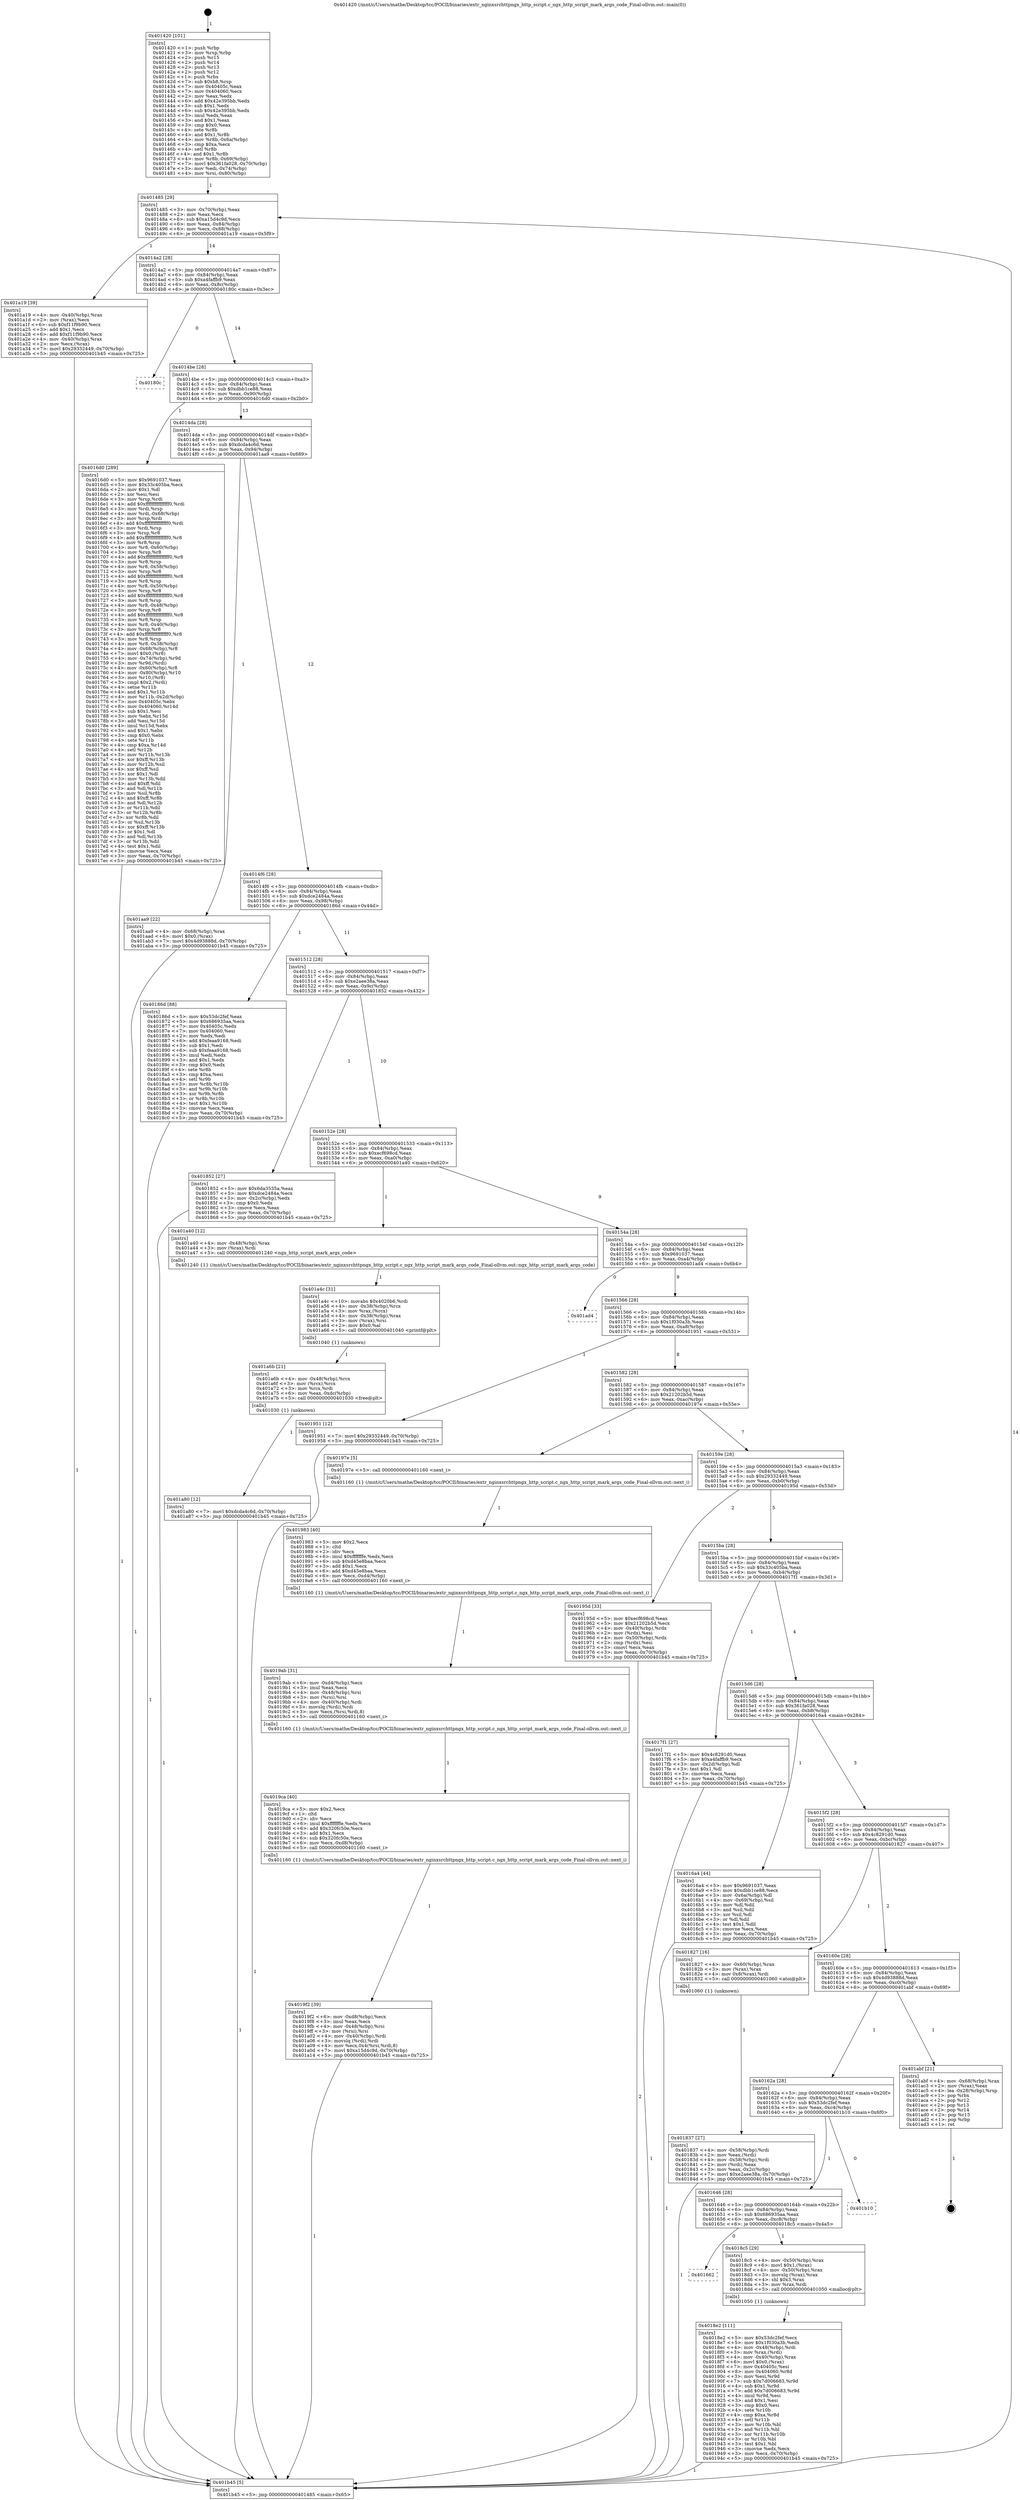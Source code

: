 digraph "0x401420" {
  label = "0x401420 (/mnt/c/Users/mathe/Desktop/tcc/POCII/binaries/extr_nginxsrchttpngx_http_script.c_ngx_http_script_mark_args_code_Final-ollvm.out::main(0))"
  labelloc = "t"
  node[shape=record]

  Entry [label="",width=0.3,height=0.3,shape=circle,fillcolor=black,style=filled]
  "0x401485" [label="{
     0x401485 [29]\l
     | [instrs]\l
     &nbsp;&nbsp;0x401485 \<+3\>: mov -0x70(%rbp),%eax\l
     &nbsp;&nbsp;0x401488 \<+2\>: mov %eax,%ecx\l
     &nbsp;&nbsp;0x40148a \<+6\>: sub $0xa15d4c9d,%ecx\l
     &nbsp;&nbsp;0x401490 \<+6\>: mov %eax,-0x84(%rbp)\l
     &nbsp;&nbsp;0x401496 \<+6\>: mov %ecx,-0x88(%rbp)\l
     &nbsp;&nbsp;0x40149c \<+6\>: je 0000000000401a19 \<main+0x5f9\>\l
  }"]
  "0x401a19" [label="{
     0x401a19 [39]\l
     | [instrs]\l
     &nbsp;&nbsp;0x401a19 \<+4\>: mov -0x40(%rbp),%rax\l
     &nbsp;&nbsp;0x401a1d \<+2\>: mov (%rax),%ecx\l
     &nbsp;&nbsp;0x401a1f \<+6\>: sub $0xf11f9b90,%ecx\l
     &nbsp;&nbsp;0x401a25 \<+3\>: add $0x1,%ecx\l
     &nbsp;&nbsp;0x401a28 \<+6\>: add $0xf11f9b90,%ecx\l
     &nbsp;&nbsp;0x401a2e \<+4\>: mov -0x40(%rbp),%rax\l
     &nbsp;&nbsp;0x401a32 \<+2\>: mov %ecx,(%rax)\l
     &nbsp;&nbsp;0x401a34 \<+7\>: movl $0x29332449,-0x70(%rbp)\l
     &nbsp;&nbsp;0x401a3b \<+5\>: jmp 0000000000401b45 \<main+0x725\>\l
  }"]
  "0x4014a2" [label="{
     0x4014a2 [28]\l
     | [instrs]\l
     &nbsp;&nbsp;0x4014a2 \<+5\>: jmp 00000000004014a7 \<main+0x87\>\l
     &nbsp;&nbsp;0x4014a7 \<+6\>: mov -0x84(%rbp),%eax\l
     &nbsp;&nbsp;0x4014ad \<+5\>: sub $0xa4faffb9,%eax\l
     &nbsp;&nbsp;0x4014b2 \<+6\>: mov %eax,-0x8c(%rbp)\l
     &nbsp;&nbsp;0x4014b8 \<+6\>: je 000000000040180c \<main+0x3ec\>\l
  }"]
  Exit [label="",width=0.3,height=0.3,shape=circle,fillcolor=black,style=filled,peripheries=2]
  "0x40180c" [label="{
     0x40180c\l
  }", style=dashed]
  "0x4014be" [label="{
     0x4014be [28]\l
     | [instrs]\l
     &nbsp;&nbsp;0x4014be \<+5\>: jmp 00000000004014c3 \<main+0xa3\>\l
     &nbsp;&nbsp;0x4014c3 \<+6\>: mov -0x84(%rbp),%eax\l
     &nbsp;&nbsp;0x4014c9 \<+5\>: sub $0xdbb1ce88,%eax\l
     &nbsp;&nbsp;0x4014ce \<+6\>: mov %eax,-0x90(%rbp)\l
     &nbsp;&nbsp;0x4014d4 \<+6\>: je 00000000004016d0 \<main+0x2b0\>\l
  }"]
  "0x401a80" [label="{
     0x401a80 [12]\l
     | [instrs]\l
     &nbsp;&nbsp;0x401a80 \<+7\>: movl $0xdcda4c6d,-0x70(%rbp)\l
     &nbsp;&nbsp;0x401a87 \<+5\>: jmp 0000000000401b45 \<main+0x725\>\l
  }"]
  "0x4016d0" [label="{
     0x4016d0 [289]\l
     | [instrs]\l
     &nbsp;&nbsp;0x4016d0 \<+5\>: mov $0x9691037,%eax\l
     &nbsp;&nbsp;0x4016d5 \<+5\>: mov $0x33c405ba,%ecx\l
     &nbsp;&nbsp;0x4016da \<+2\>: mov $0x1,%dl\l
     &nbsp;&nbsp;0x4016dc \<+2\>: xor %esi,%esi\l
     &nbsp;&nbsp;0x4016de \<+3\>: mov %rsp,%rdi\l
     &nbsp;&nbsp;0x4016e1 \<+4\>: add $0xfffffffffffffff0,%rdi\l
     &nbsp;&nbsp;0x4016e5 \<+3\>: mov %rdi,%rsp\l
     &nbsp;&nbsp;0x4016e8 \<+4\>: mov %rdi,-0x68(%rbp)\l
     &nbsp;&nbsp;0x4016ec \<+3\>: mov %rsp,%rdi\l
     &nbsp;&nbsp;0x4016ef \<+4\>: add $0xfffffffffffffff0,%rdi\l
     &nbsp;&nbsp;0x4016f3 \<+3\>: mov %rdi,%rsp\l
     &nbsp;&nbsp;0x4016f6 \<+3\>: mov %rsp,%r8\l
     &nbsp;&nbsp;0x4016f9 \<+4\>: add $0xfffffffffffffff0,%r8\l
     &nbsp;&nbsp;0x4016fd \<+3\>: mov %r8,%rsp\l
     &nbsp;&nbsp;0x401700 \<+4\>: mov %r8,-0x60(%rbp)\l
     &nbsp;&nbsp;0x401704 \<+3\>: mov %rsp,%r8\l
     &nbsp;&nbsp;0x401707 \<+4\>: add $0xfffffffffffffff0,%r8\l
     &nbsp;&nbsp;0x40170b \<+3\>: mov %r8,%rsp\l
     &nbsp;&nbsp;0x40170e \<+4\>: mov %r8,-0x58(%rbp)\l
     &nbsp;&nbsp;0x401712 \<+3\>: mov %rsp,%r8\l
     &nbsp;&nbsp;0x401715 \<+4\>: add $0xfffffffffffffff0,%r8\l
     &nbsp;&nbsp;0x401719 \<+3\>: mov %r8,%rsp\l
     &nbsp;&nbsp;0x40171c \<+4\>: mov %r8,-0x50(%rbp)\l
     &nbsp;&nbsp;0x401720 \<+3\>: mov %rsp,%r8\l
     &nbsp;&nbsp;0x401723 \<+4\>: add $0xfffffffffffffff0,%r8\l
     &nbsp;&nbsp;0x401727 \<+3\>: mov %r8,%rsp\l
     &nbsp;&nbsp;0x40172a \<+4\>: mov %r8,-0x48(%rbp)\l
     &nbsp;&nbsp;0x40172e \<+3\>: mov %rsp,%r8\l
     &nbsp;&nbsp;0x401731 \<+4\>: add $0xfffffffffffffff0,%r8\l
     &nbsp;&nbsp;0x401735 \<+3\>: mov %r8,%rsp\l
     &nbsp;&nbsp;0x401738 \<+4\>: mov %r8,-0x40(%rbp)\l
     &nbsp;&nbsp;0x40173c \<+3\>: mov %rsp,%r8\l
     &nbsp;&nbsp;0x40173f \<+4\>: add $0xfffffffffffffff0,%r8\l
     &nbsp;&nbsp;0x401743 \<+3\>: mov %r8,%rsp\l
     &nbsp;&nbsp;0x401746 \<+4\>: mov %r8,-0x38(%rbp)\l
     &nbsp;&nbsp;0x40174a \<+4\>: mov -0x68(%rbp),%r8\l
     &nbsp;&nbsp;0x40174e \<+7\>: movl $0x0,(%r8)\l
     &nbsp;&nbsp;0x401755 \<+4\>: mov -0x74(%rbp),%r9d\l
     &nbsp;&nbsp;0x401759 \<+3\>: mov %r9d,(%rdi)\l
     &nbsp;&nbsp;0x40175c \<+4\>: mov -0x60(%rbp),%r8\l
     &nbsp;&nbsp;0x401760 \<+4\>: mov -0x80(%rbp),%r10\l
     &nbsp;&nbsp;0x401764 \<+3\>: mov %r10,(%r8)\l
     &nbsp;&nbsp;0x401767 \<+3\>: cmpl $0x2,(%rdi)\l
     &nbsp;&nbsp;0x40176a \<+4\>: setne %r11b\l
     &nbsp;&nbsp;0x40176e \<+4\>: and $0x1,%r11b\l
     &nbsp;&nbsp;0x401772 \<+4\>: mov %r11b,-0x2d(%rbp)\l
     &nbsp;&nbsp;0x401776 \<+7\>: mov 0x40405c,%ebx\l
     &nbsp;&nbsp;0x40177d \<+8\>: mov 0x404060,%r14d\l
     &nbsp;&nbsp;0x401785 \<+3\>: sub $0x1,%esi\l
     &nbsp;&nbsp;0x401788 \<+3\>: mov %ebx,%r15d\l
     &nbsp;&nbsp;0x40178b \<+3\>: add %esi,%r15d\l
     &nbsp;&nbsp;0x40178e \<+4\>: imul %r15d,%ebx\l
     &nbsp;&nbsp;0x401792 \<+3\>: and $0x1,%ebx\l
     &nbsp;&nbsp;0x401795 \<+3\>: cmp $0x0,%ebx\l
     &nbsp;&nbsp;0x401798 \<+4\>: sete %r11b\l
     &nbsp;&nbsp;0x40179c \<+4\>: cmp $0xa,%r14d\l
     &nbsp;&nbsp;0x4017a0 \<+4\>: setl %r12b\l
     &nbsp;&nbsp;0x4017a4 \<+3\>: mov %r11b,%r13b\l
     &nbsp;&nbsp;0x4017a7 \<+4\>: xor $0xff,%r13b\l
     &nbsp;&nbsp;0x4017ab \<+3\>: mov %r12b,%sil\l
     &nbsp;&nbsp;0x4017ae \<+4\>: xor $0xff,%sil\l
     &nbsp;&nbsp;0x4017b2 \<+3\>: xor $0x1,%dl\l
     &nbsp;&nbsp;0x4017b5 \<+3\>: mov %r13b,%dil\l
     &nbsp;&nbsp;0x4017b8 \<+4\>: and $0xff,%dil\l
     &nbsp;&nbsp;0x4017bc \<+3\>: and %dl,%r11b\l
     &nbsp;&nbsp;0x4017bf \<+3\>: mov %sil,%r8b\l
     &nbsp;&nbsp;0x4017c2 \<+4\>: and $0xff,%r8b\l
     &nbsp;&nbsp;0x4017c6 \<+3\>: and %dl,%r12b\l
     &nbsp;&nbsp;0x4017c9 \<+3\>: or %r11b,%dil\l
     &nbsp;&nbsp;0x4017cc \<+3\>: or %r12b,%r8b\l
     &nbsp;&nbsp;0x4017cf \<+3\>: xor %r8b,%dil\l
     &nbsp;&nbsp;0x4017d2 \<+3\>: or %sil,%r13b\l
     &nbsp;&nbsp;0x4017d5 \<+4\>: xor $0xff,%r13b\l
     &nbsp;&nbsp;0x4017d9 \<+3\>: or $0x1,%dl\l
     &nbsp;&nbsp;0x4017dc \<+3\>: and %dl,%r13b\l
     &nbsp;&nbsp;0x4017df \<+3\>: or %r13b,%dil\l
     &nbsp;&nbsp;0x4017e2 \<+4\>: test $0x1,%dil\l
     &nbsp;&nbsp;0x4017e6 \<+3\>: cmovne %ecx,%eax\l
     &nbsp;&nbsp;0x4017e9 \<+3\>: mov %eax,-0x70(%rbp)\l
     &nbsp;&nbsp;0x4017ec \<+5\>: jmp 0000000000401b45 \<main+0x725\>\l
  }"]
  "0x4014da" [label="{
     0x4014da [28]\l
     | [instrs]\l
     &nbsp;&nbsp;0x4014da \<+5\>: jmp 00000000004014df \<main+0xbf\>\l
     &nbsp;&nbsp;0x4014df \<+6\>: mov -0x84(%rbp),%eax\l
     &nbsp;&nbsp;0x4014e5 \<+5\>: sub $0xdcda4c6d,%eax\l
     &nbsp;&nbsp;0x4014ea \<+6\>: mov %eax,-0x94(%rbp)\l
     &nbsp;&nbsp;0x4014f0 \<+6\>: je 0000000000401aa9 \<main+0x689\>\l
  }"]
  "0x401a6b" [label="{
     0x401a6b [21]\l
     | [instrs]\l
     &nbsp;&nbsp;0x401a6b \<+4\>: mov -0x48(%rbp),%rcx\l
     &nbsp;&nbsp;0x401a6f \<+3\>: mov (%rcx),%rcx\l
     &nbsp;&nbsp;0x401a72 \<+3\>: mov %rcx,%rdi\l
     &nbsp;&nbsp;0x401a75 \<+6\>: mov %eax,-0xdc(%rbp)\l
     &nbsp;&nbsp;0x401a7b \<+5\>: call 0000000000401030 \<free@plt\>\l
     | [calls]\l
     &nbsp;&nbsp;0x401030 \{1\} (unknown)\l
  }"]
  "0x401aa9" [label="{
     0x401aa9 [22]\l
     | [instrs]\l
     &nbsp;&nbsp;0x401aa9 \<+4\>: mov -0x68(%rbp),%rax\l
     &nbsp;&nbsp;0x401aad \<+6\>: movl $0x0,(%rax)\l
     &nbsp;&nbsp;0x401ab3 \<+7\>: movl $0x4d93888d,-0x70(%rbp)\l
     &nbsp;&nbsp;0x401aba \<+5\>: jmp 0000000000401b45 \<main+0x725\>\l
  }"]
  "0x4014f6" [label="{
     0x4014f6 [28]\l
     | [instrs]\l
     &nbsp;&nbsp;0x4014f6 \<+5\>: jmp 00000000004014fb \<main+0xdb\>\l
     &nbsp;&nbsp;0x4014fb \<+6\>: mov -0x84(%rbp),%eax\l
     &nbsp;&nbsp;0x401501 \<+5\>: sub $0xdce2484a,%eax\l
     &nbsp;&nbsp;0x401506 \<+6\>: mov %eax,-0x98(%rbp)\l
     &nbsp;&nbsp;0x40150c \<+6\>: je 000000000040186d \<main+0x44d\>\l
  }"]
  "0x401a4c" [label="{
     0x401a4c [31]\l
     | [instrs]\l
     &nbsp;&nbsp;0x401a4c \<+10\>: movabs $0x4020b6,%rdi\l
     &nbsp;&nbsp;0x401a56 \<+4\>: mov -0x38(%rbp),%rcx\l
     &nbsp;&nbsp;0x401a5a \<+3\>: mov %rax,(%rcx)\l
     &nbsp;&nbsp;0x401a5d \<+4\>: mov -0x38(%rbp),%rax\l
     &nbsp;&nbsp;0x401a61 \<+3\>: mov (%rax),%rsi\l
     &nbsp;&nbsp;0x401a64 \<+2\>: mov $0x0,%al\l
     &nbsp;&nbsp;0x401a66 \<+5\>: call 0000000000401040 \<printf@plt\>\l
     | [calls]\l
     &nbsp;&nbsp;0x401040 \{1\} (unknown)\l
  }"]
  "0x40186d" [label="{
     0x40186d [88]\l
     | [instrs]\l
     &nbsp;&nbsp;0x40186d \<+5\>: mov $0x53dc2fef,%eax\l
     &nbsp;&nbsp;0x401872 \<+5\>: mov $0x686935aa,%ecx\l
     &nbsp;&nbsp;0x401877 \<+7\>: mov 0x40405c,%edx\l
     &nbsp;&nbsp;0x40187e \<+7\>: mov 0x404060,%esi\l
     &nbsp;&nbsp;0x401885 \<+2\>: mov %edx,%edi\l
     &nbsp;&nbsp;0x401887 \<+6\>: add $0xfeaa9168,%edi\l
     &nbsp;&nbsp;0x40188d \<+3\>: sub $0x1,%edi\l
     &nbsp;&nbsp;0x401890 \<+6\>: sub $0xfeaa9168,%edi\l
     &nbsp;&nbsp;0x401896 \<+3\>: imul %edi,%edx\l
     &nbsp;&nbsp;0x401899 \<+3\>: and $0x1,%edx\l
     &nbsp;&nbsp;0x40189c \<+3\>: cmp $0x0,%edx\l
     &nbsp;&nbsp;0x40189f \<+4\>: sete %r8b\l
     &nbsp;&nbsp;0x4018a3 \<+3\>: cmp $0xa,%esi\l
     &nbsp;&nbsp;0x4018a6 \<+4\>: setl %r9b\l
     &nbsp;&nbsp;0x4018aa \<+3\>: mov %r8b,%r10b\l
     &nbsp;&nbsp;0x4018ad \<+3\>: and %r9b,%r10b\l
     &nbsp;&nbsp;0x4018b0 \<+3\>: xor %r9b,%r8b\l
     &nbsp;&nbsp;0x4018b3 \<+3\>: or %r8b,%r10b\l
     &nbsp;&nbsp;0x4018b6 \<+4\>: test $0x1,%r10b\l
     &nbsp;&nbsp;0x4018ba \<+3\>: cmovne %ecx,%eax\l
     &nbsp;&nbsp;0x4018bd \<+3\>: mov %eax,-0x70(%rbp)\l
     &nbsp;&nbsp;0x4018c0 \<+5\>: jmp 0000000000401b45 \<main+0x725\>\l
  }"]
  "0x401512" [label="{
     0x401512 [28]\l
     | [instrs]\l
     &nbsp;&nbsp;0x401512 \<+5\>: jmp 0000000000401517 \<main+0xf7\>\l
     &nbsp;&nbsp;0x401517 \<+6\>: mov -0x84(%rbp),%eax\l
     &nbsp;&nbsp;0x40151d \<+5\>: sub $0xe2aee38a,%eax\l
     &nbsp;&nbsp;0x401522 \<+6\>: mov %eax,-0x9c(%rbp)\l
     &nbsp;&nbsp;0x401528 \<+6\>: je 0000000000401852 \<main+0x432\>\l
  }"]
  "0x4019f2" [label="{
     0x4019f2 [39]\l
     | [instrs]\l
     &nbsp;&nbsp;0x4019f2 \<+6\>: mov -0xd8(%rbp),%ecx\l
     &nbsp;&nbsp;0x4019f8 \<+3\>: imul %eax,%ecx\l
     &nbsp;&nbsp;0x4019fb \<+4\>: mov -0x48(%rbp),%rsi\l
     &nbsp;&nbsp;0x4019ff \<+3\>: mov (%rsi),%rsi\l
     &nbsp;&nbsp;0x401a02 \<+4\>: mov -0x40(%rbp),%rdi\l
     &nbsp;&nbsp;0x401a06 \<+3\>: movslq (%rdi),%rdi\l
     &nbsp;&nbsp;0x401a09 \<+4\>: mov %ecx,0x4(%rsi,%rdi,8)\l
     &nbsp;&nbsp;0x401a0d \<+7\>: movl $0xa15d4c9d,-0x70(%rbp)\l
     &nbsp;&nbsp;0x401a14 \<+5\>: jmp 0000000000401b45 \<main+0x725\>\l
  }"]
  "0x401852" [label="{
     0x401852 [27]\l
     | [instrs]\l
     &nbsp;&nbsp;0x401852 \<+5\>: mov $0x6da3535a,%eax\l
     &nbsp;&nbsp;0x401857 \<+5\>: mov $0xdce2484a,%ecx\l
     &nbsp;&nbsp;0x40185c \<+3\>: mov -0x2c(%rbp),%edx\l
     &nbsp;&nbsp;0x40185f \<+3\>: cmp $0x0,%edx\l
     &nbsp;&nbsp;0x401862 \<+3\>: cmove %ecx,%eax\l
     &nbsp;&nbsp;0x401865 \<+3\>: mov %eax,-0x70(%rbp)\l
     &nbsp;&nbsp;0x401868 \<+5\>: jmp 0000000000401b45 \<main+0x725\>\l
  }"]
  "0x40152e" [label="{
     0x40152e [28]\l
     | [instrs]\l
     &nbsp;&nbsp;0x40152e \<+5\>: jmp 0000000000401533 \<main+0x113\>\l
     &nbsp;&nbsp;0x401533 \<+6\>: mov -0x84(%rbp),%eax\l
     &nbsp;&nbsp;0x401539 \<+5\>: sub $0xecf698cd,%eax\l
     &nbsp;&nbsp;0x40153e \<+6\>: mov %eax,-0xa0(%rbp)\l
     &nbsp;&nbsp;0x401544 \<+6\>: je 0000000000401a40 \<main+0x620\>\l
  }"]
  "0x4019ca" [label="{
     0x4019ca [40]\l
     | [instrs]\l
     &nbsp;&nbsp;0x4019ca \<+5\>: mov $0x2,%ecx\l
     &nbsp;&nbsp;0x4019cf \<+1\>: cltd\l
     &nbsp;&nbsp;0x4019d0 \<+2\>: idiv %ecx\l
     &nbsp;&nbsp;0x4019d2 \<+6\>: imul $0xfffffffe,%edx,%ecx\l
     &nbsp;&nbsp;0x4019d8 \<+6\>: add $0x320fc50e,%ecx\l
     &nbsp;&nbsp;0x4019de \<+3\>: add $0x1,%ecx\l
     &nbsp;&nbsp;0x4019e1 \<+6\>: sub $0x320fc50e,%ecx\l
     &nbsp;&nbsp;0x4019e7 \<+6\>: mov %ecx,-0xd8(%rbp)\l
     &nbsp;&nbsp;0x4019ed \<+5\>: call 0000000000401160 \<next_i\>\l
     | [calls]\l
     &nbsp;&nbsp;0x401160 \{1\} (/mnt/c/Users/mathe/Desktop/tcc/POCII/binaries/extr_nginxsrchttpngx_http_script.c_ngx_http_script_mark_args_code_Final-ollvm.out::next_i)\l
  }"]
  "0x401a40" [label="{
     0x401a40 [12]\l
     | [instrs]\l
     &nbsp;&nbsp;0x401a40 \<+4\>: mov -0x48(%rbp),%rax\l
     &nbsp;&nbsp;0x401a44 \<+3\>: mov (%rax),%rdi\l
     &nbsp;&nbsp;0x401a47 \<+5\>: call 0000000000401240 \<ngx_http_script_mark_args_code\>\l
     | [calls]\l
     &nbsp;&nbsp;0x401240 \{1\} (/mnt/c/Users/mathe/Desktop/tcc/POCII/binaries/extr_nginxsrchttpngx_http_script.c_ngx_http_script_mark_args_code_Final-ollvm.out::ngx_http_script_mark_args_code)\l
  }"]
  "0x40154a" [label="{
     0x40154a [28]\l
     | [instrs]\l
     &nbsp;&nbsp;0x40154a \<+5\>: jmp 000000000040154f \<main+0x12f\>\l
     &nbsp;&nbsp;0x40154f \<+6\>: mov -0x84(%rbp),%eax\l
     &nbsp;&nbsp;0x401555 \<+5\>: sub $0x9691037,%eax\l
     &nbsp;&nbsp;0x40155a \<+6\>: mov %eax,-0xa4(%rbp)\l
     &nbsp;&nbsp;0x401560 \<+6\>: je 0000000000401ad4 \<main+0x6b4\>\l
  }"]
  "0x4019ab" [label="{
     0x4019ab [31]\l
     | [instrs]\l
     &nbsp;&nbsp;0x4019ab \<+6\>: mov -0xd4(%rbp),%ecx\l
     &nbsp;&nbsp;0x4019b1 \<+3\>: imul %eax,%ecx\l
     &nbsp;&nbsp;0x4019b4 \<+4\>: mov -0x48(%rbp),%rsi\l
     &nbsp;&nbsp;0x4019b8 \<+3\>: mov (%rsi),%rsi\l
     &nbsp;&nbsp;0x4019bb \<+4\>: mov -0x40(%rbp),%rdi\l
     &nbsp;&nbsp;0x4019bf \<+3\>: movslq (%rdi),%rdi\l
     &nbsp;&nbsp;0x4019c2 \<+3\>: mov %ecx,(%rsi,%rdi,8)\l
     &nbsp;&nbsp;0x4019c5 \<+5\>: call 0000000000401160 \<next_i\>\l
     | [calls]\l
     &nbsp;&nbsp;0x401160 \{1\} (/mnt/c/Users/mathe/Desktop/tcc/POCII/binaries/extr_nginxsrchttpngx_http_script.c_ngx_http_script_mark_args_code_Final-ollvm.out::next_i)\l
  }"]
  "0x401ad4" [label="{
     0x401ad4\l
  }", style=dashed]
  "0x401566" [label="{
     0x401566 [28]\l
     | [instrs]\l
     &nbsp;&nbsp;0x401566 \<+5\>: jmp 000000000040156b \<main+0x14b\>\l
     &nbsp;&nbsp;0x40156b \<+6\>: mov -0x84(%rbp),%eax\l
     &nbsp;&nbsp;0x401571 \<+5\>: sub $0x1f030a3b,%eax\l
     &nbsp;&nbsp;0x401576 \<+6\>: mov %eax,-0xa8(%rbp)\l
     &nbsp;&nbsp;0x40157c \<+6\>: je 0000000000401951 \<main+0x531\>\l
  }"]
  "0x401983" [label="{
     0x401983 [40]\l
     | [instrs]\l
     &nbsp;&nbsp;0x401983 \<+5\>: mov $0x2,%ecx\l
     &nbsp;&nbsp;0x401988 \<+1\>: cltd\l
     &nbsp;&nbsp;0x401989 \<+2\>: idiv %ecx\l
     &nbsp;&nbsp;0x40198b \<+6\>: imul $0xfffffffe,%edx,%ecx\l
     &nbsp;&nbsp;0x401991 \<+6\>: sub $0xd45e8baa,%ecx\l
     &nbsp;&nbsp;0x401997 \<+3\>: add $0x1,%ecx\l
     &nbsp;&nbsp;0x40199a \<+6\>: add $0xd45e8baa,%ecx\l
     &nbsp;&nbsp;0x4019a0 \<+6\>: mov %ecx,-0xd4(%rbp)\l
     &nbsp;&nbsp;0x4019a6 \<+5\>: call 0000000000401160 \<next_i\>\l
     | [calls]\l
     &nbsp;&nbsp;0x401160 \{1\} (/mnt/c/Users/mathe/Desktop/tcc/POCII/binaries/extr_nginxsrchttpngx_http_script.c_ngx_http_script_mark_args_code_Final-ollvm.out::next_i)\l
  }"]
  "0x401951" [label="{
     0x401951 [12]\l
     | [instrs]\l
     &nbsp;&nbsp;0x401951 \<+7\>: movl $0x29332449,-0x70(%rbp)\l
     &nbsp;&nbsp;0x401958 \<+5\>: jmp 0000000000401b45 \<main+0x725\>\l
  }"]
  "0x401582" [label="{
     0x401582 [28]\l
     | [instrs]\l
     &nbsp;&nbsp;0x401582 \<+5\>: jmp 0000000000401587 \<main+0x167\>\l
     &nbsp;&nbsp;0x401587 \<+6\>: mov -0x84(%rbp),%eax\l
     &nbsp;&nbsp;0x40158d \<+5\>: sub $0x21202b5d,%eax\l
     &nbsp;&nbsp;0x401592 \<+6\>: mov %eax,-0xac(%rbp)\l
     &nbsp;&nbsp;0x401598 \<+6\>: je 000000000040197e \<main+0x55e\>\l
  }"]
  "0x4018e2" [label="{
     0x4018e2 [111]\l
     | [instrs]\l
     &nbsp;&nbsp;0x4018e2 \<+5\>: mov $0x53dc2fef,%ecx\l
     &nbsp;&nbsp;0x4018e7 \<+5\>: mov $0x1f030a3b,%edx\l
     &nbsp;&nbsp;0x4018ec \<+4\>: mov -0x48(%rbp),%rdi\l
     &nbsp;&nbsp;0x4018f0 \<+3\>: mov %rax,(%rdi)\l
     &nbsp;&nbsp;0x4018f3 \<+4\>: mov -0x40(%rbp),%rax\l
     &nbsp;&nbsp;0x4018f7 \<+6\>: movl $0x0,(%rax)\l
     &nbsp;&nbsp;0x4018fd \<+7\>: mov 0x40405c,%esi\l
     &nbsp;&nbsp;0x401904 \<+8\>: mov 0x404060,%r8d\l
     &nbsp;&nbsp;0x40190c \<+3\>: mov %esi,%r9d\l
     &nbsp;&nbsp;0x40190f \<+7\>: sub $0x7d006683,%r9d\l
     &nbsp;&nbsp;0x401916 \<+4\>: sub $0x1,%r9d\l
     &nbsp;&nbsp;0x40191a \<+7\>: add $0x7d006683,%r9d\l
     &nbsp;&nbsp;0x401921 \<+4\>: imul %r9d,%esi\l
     &nbsp;&nbsp;0x401925 \<+3\>: and $0x1,%esi\l
     &nbsp;&nbsp;0x401928 \<+3\>: cmp $0x0,%esi\l
     &nbsp;&nbsp;0x40192b \<+4\>: sete %r10b\l
     &nbsp;&nbsp;0x40192f \<+4\>: cmp $0xa,%r8d\l
     &nbsp;&nbsp;0x401933 \<+4\>: setl %r11b\l
     &nbsp;&nbsp;0x401937 \<+3\>: mov %r10b,%bl\l
     &nbsp;&nbsp;0x40193a \<+3\>: and %r11b,%bl\l
     &nbsp;&nbsp;0x40193d \<+3\>: xor %r11b,%r10b\l
     &nbsp;&nbsp;0x401940 \<+3\>: or %r10b,%bl\l
     &nbsp;&nbsp;0x401943 \<+3\>: test $0x1,%bl\l
     &nbsp;&nbsp;0x401946 \<+3\>: cmovne %edx,%ecx\l
     &nbsp;&nbsp;0x401949 \<+3\>: mov %ecx,-0x70(%rbp)\l
     &nbsp;&nbsp;0x40194c \<+5\>: jmp 0000000000401b45 \<main+0x725\>\l
  }"]
  "0x40197e" [label="{
     0x40197e [5]\l
     | [instrs]\l
     &nbsp;&nbsp;0x40197e \<+5\>: call 0000000000401160 \<next_i\>\l
     | [calls]\l
     &nbsp;&nbsp;0x401160 \{1\} (/mnt/c/Users/mathe/Desktop/tcc/POCII/binaries/extr_nginxsrchttpngx_http_script.c_ngx_http_script_mark_args_code_Final-ollvm.out::next_i)\l
  }"]
  "0x40159e" [label="{
     0x40159e [28]\l
     | [instrs]\l
     &nbsp;&nbsp;0x40159e \<+5\>: jmp 00000000004015a3 \<main+0x183\>\l
     &nbsp;&nbsp;0x4015a3 \<+6\>: mov -0x84(%rbp),%eax\l
     &nbsp;&nbsp;0x4015a9 \<+5\>: sub $0x29332449,%eax\l
     &nbsp;&nbsp;0x4015ae \<+6\>: mov %eax,-0xb0(%rbp)\l
     &nbsp;&nbsp;0x4015b4 \<+6\>: je 000000000040195d \<main+0x53d\>\l
  }"]
  "0x401662" [label="{
     0x401662\l
  }", style=dashed]
  "0x40195d" [label="{
     0x40195d [33]\l
     | [instrs]\l
     &nbsp;&nbsp;0x40195d \<+5\>: mov $0xecf698cd,%eax\l
     &nbsp;&nbsp;0x401962 \<+5\>: mov $0x21202b5d,%ecx\l
     &nbsp;&nbsp;0x401967 \<+4\>: mov -0x40(%rbp),%rdx\l
     &nbsp;&nbsp;0x40196b \<+2\>: mov (%rdx),%esi\l
     &nbsp;&nbsp;0x40196d \<+4\>: mov -0x50(%rbp),%rdx\l
     &nbsp;&nbsp;0x401971 \<+2\>: cmp (%rdx),%esi\l
     &nbsp;&nbsp;0x401973 \<+3\>: cmovl %ecx,%eax\l
     &nbsp;&nbsp;0x401976 \<+3\>: mov %eax,-0x70(%rbp)\l
     &nbsp;&nbsp;0x401979 \<+5\>: jmp 0000000000401b45 \<main+0x725\>\l
  }"]
  "0x4015ba" [label="{
     0x4015ba [28]\l
     | [instrs]\l
     &nbsp;&nbsp;0x4015ba \<+5\>: jmp 00000000004015bf \<main+0x19f\>\l
     &nbsp;&nbsp;0x4015bf \<+6\>: mov -0x84(%rbp),%eax\l
     &nbsp;&nbsp;0x4015c5 \<+5\>: sub $0x33c405ba,%eax\l
     &nbsp;&nbsp;0x4015ca \<+6\>: mov %eax,-0xb4(%rbp)\l
     &nbsp;&nbsp;0x4015d0 \<+6\>: je 00000000004017f1 \<main+0x3d1\>\l
  }"]
  "0x4018c5" [label="{
     0x4018c5 [29]\l
     | [instrs]\l
     &nbsp;&nbsp;0x4018c5 \<+4\>: mov -0x50(%rbp),%rax\l
     &nbsp;&nbsp;0x4018c9 \<+6\>: movl $0x1,(%rax)\l
     &nbsp;&nbsp;0x4018cf \<+4\>: mov -0x50(%rbp),%rax\l
     &nbsp;&nbsp;0x4018d3 \<+3\>: movslq (%rax),%rax\l
     &nbsp;&nbsp;0x4018d6 \<+4\>: shl $0x3,%rax\l
     &nbsp;&nbsp;0x4018da \<+3\>: mov %rax,%rdi\l
     &nbsp;&nbsp;0x4018dd \<+5\>: call 0000000000401050 \<malloc@plt\>\l
     | [calls]\l
     &nbsp;&nbsp;0x401050 \{1\} (unknown)\l
  }"]
  "0x4017f1" [label="{
     0x4017f1 [27]\l
     | [instrs]\l
     &nbsp;&nbsp;0x4017f1 \<+5\>: mov $0x4c8291d0,%eax\l
     &nbsp;&nbsp;0x4017f6 \<+5\>: mov $0xa4faffb9,%ecx\l
     &nbsp;&nbsp;0x4017fb \<+3\>: mov -0x2d(%rbp),%dl\l
     &nbsp;&nbsp;0x4017fe \<+3\>: test $0x1,%dl\l
     &nbsp;&nbsp;0x401801 \<+3\>: cmovne %ecx,%eax\l
     &nbsp;&nbsp;0x401804 \<+3\>: mov %eax,-0x70(%rbp)\l
     &nbsp;&nbsp;0x401807 \<+5\>: jmp 0000000000401b45 \<main+0x725\>\l
  }"]
  "0x4015d6" [label="{
     0x4015d6 [28]\l
     | [instrs]\l
     &nbsp;&nbsp;0x4015d6 \<+5\>: jmp 00000000004015db \<main+0x1bb\>\l
     &nbsp;&nbsp;0x4015db \<+6\>: mov -0x84(%rbp),%eax\l
     &nbsp;&nbsp;0x4015e1 \<+5\>: sub $0x361fa028,%eax\l
     &nbsp;&nbsp;0x4015e6 \<+6\>: mov %eax,-0xb8(%rbp)\l
     &nbsp;&nbsp;0x4015ec \<+6\>: je 00000000004016a4 \<main+0x284\>\l
  }"]
  "0x401646" [label="{
     0x401646 [28]\l
     | [instrs]\l
     &nbsp;&nbsp;0x401646 \<+5\>: jmp 000000000040164b \<main+0x22b\>\l
     &nbsp;&nbsp;0x40164b \<+6\>: mov -0x84(%rbp),%eax\l
     &nbsp;&nbsp;0x401651 \<+5\>: sub $0x686935aa,%eax\l
     &nbsp;&nbsp;0x401656 \<+6\>: mov %eax,-0xc8(%rbp)\l
     &nbsp;&nbsp;0x40165c \<+6\>: je 00000000004018c5 \<main+0x4a5\>\l
  }"]
  "0x4016a4" [label="{
     0x4016a4 [44]\l
     | [instrs]\l
     &nbsp;&nbsp;0x4016a4 \<+5\>: mov $0x9691037,%eax\l
     &nbsp;&nbsp;0x4016a9 \<+5\>: mov $0xdbb1ce88,%ecx\l
     &nbsp;&nbsp;0x4016ae \<+3\>: mov -0x6a(%rbp),%dl\l
     &nbsp;&nbsp;0x4016b1 \<+4\>: mov -0x69(%rbp),%sil\l
     &nbsp;&nbsp;0x4016b5 \<+3\>: mov %dl,%dil\l
     &nbsp;&nbsp;0x4016b8 \<+3\>: and %sil,%dil\l
     &nbsp;&nbsp;0x4016bb \<+3\>: xor %sil,%dl\l
     &nbsp;&nbsp;0x4016be \<+3\>: or %dl,%dil\l
     &nbsp;&nbsp;0x4016c1 \<+4\>: test $0x1,%dil\l
     &nbsp;&nbsp;0x4016c5 \<+3\>: cmovne %ecx,%eax\l
     &nbsp;&nbsp;0x4016c8 \<+3\>: mov %eax,-0x70(%rbp)\l
     &nbsp;&nbsp;0x4016cb \<+5\>: jmp 0000000000401b45 \<main+0x725\>\l
  }"]
  "0x4015f2" [label="{
     0x4015f2 [28]\l
     | [instrs]\l
     &nbsp;&nbsp;0x4015f2 \<+5\>: jmp 00000000004015f7 \<main+0x1d7\>\l
     &nbsp;&nbsp;0x4015f7 \<+6\>: mov -0x84(%rbp),%eax\l
     &nbsp;&nbsp;0x4015fd \<+5\>: sub $0x4c8291d0,%eax\l
     &nbsp;&nbsp;0x401602 \<+6\>: mov %eax,-0xbc(%rbp)\l
     &nbsp;&nbsp;0x401608 \<+6\>: je 0000000000401827 \<main+0x407\>\l
  }"]
  "0x401b45" [label="{
     0x401b45 [5]\l
     | [instrs]\l
     &nbsp;&nbsp;0x401b45 \<+5\>: jmp 0000000000401485 \<main+0x65\>\l
  }"]
  "0x401420" [label="{
     0x401420 [101]\l
     | [instrs]\l
     &nbsp;&nbsp;0x401420 \<+1\>: push %rbp\l
     &nbsp;&nbsp;0x401421 \<+3\>: mov %rsp,%rbp\l
     &nbsp;&nbsp;0x401424 \<+2\>: push %r15\l
     &nbsp;&nbsp;0x401426 \<+2\>: push %r14\l
     &nbsp;&nbsp;0x401428 \<+2\>: push %r13\l
     &nbsp;&nbsp;0x40142a \<+2\>: push %r12\l
     &nbsp;&nbsp;0x40142c \<+1\>: push %rbx\l
     &nbsp;&nbsp;0x40142d \<+7\>: sub $0xb8,%rsp\l
     &nbsp;&nbsp;0x401434 \<+7\>: mov 0x40405c,%eax\l
     &nbsp;&nbsp;0x40143b \<+7\>: mov 0x404060,%ecx\l
     &nbsp;&nbsp;0x401442 \<+2\>: mov %eax,%edx\l
     &nbsp;&nbsp;0x401444 \<+6\>: add $0x42e395bb,%edx\l
     &nbsp;&nbsp;0x40144a \<+3\>: sub $0x1,%edx\l
     &nbsp;&nbsp;0x40144d \<+6\>: sub $0x42e395bb,%edx\l
     &nbsp;&nbsp;0x401453 \<+3\>: imul %edx,%eax\l
     &nbsp;&nbsp;0x401456 \<+3\>: and $0x1,%eax\l
     &nbsp;&nbsp;0x401459 \<+3\>: cmp $0x0,%eax\l
     &nbsp;&nbsp;0x40145c \<+4\>: sete %r8b\l
     &nbsp;&nbsp;0x401460 \<+4\>: and $0x1,%r8b\l
     &nbsp;&nbsp;0x401464 \<+4\>: mov %r8b,-0x6a(%rbp)\l
     &nbsp;&nbsp;0x401468 \<+3\>: cmp $0xa,%ecx\l
     &nbsp;&nbsp;0x40146b \<+4\>: setl %r8b\l
     &nbsp;&nbsp;0x40146f \<+4\>: and $0x1,%r8b\l
     &nbsp;&nbsp;0x401473 \<+4\>: mov %r8b,-0x69(%rbp)\l
     &nbsp;&nbsp;0x401477 \<+7\>: movl $0x361fa028,-0x70(%rbp)\l
     &nbsp;&nbsp;0x40147e \<+3\>: mov %edi,-0x74(%rbp)\l
     &nbsp;&nbsp;0x401481 \<+4\>: mov %rsi,-0x80(%rbp)\l
  }"]
  "0x401b10" [label="{
     0x401b10\l
  }", style=dashed]
  "0x40162a" [label="{
     0x40162a [28]\l
     | [instrs]\l
     &nbsp;&nbsp;0x40162a \<+5\>: jmp 000000000040162f \<main+0x20f\>\l
     &nbsp;&nbsp;0x40162f \<+6\>: mov -0x84(%rbp),%eax\l
     &nbsp;&nbsp;0x401635 \<+5\>: sub $0x53dc2fef,%eax\l
     &nbsp;&nbsp;0x40163a \<+6\>: mov %eax,-0xc4(%rbp)\l
     &nbsp;&nbsp;0x401640 \<+6\>: je 0000000000401b10 \<main+0x6f0\>\l
  }"]
  "0x401827" [label="{
     0x401827 [16]\l
     | [instrs]\l
     &nbsp;&nbsp;0x401827 \<+4\>: mov -0x60(%rbp),%rax\l
     &nbsp;&nbsp;0x40182b \<+3\>: mov (%rax),%rax\l
     &nbsp;&nbsp;0x40182e \<+4\>: mov 0x8(%rax),%rdi\l
     &nbsp;&nbsp;0x401832 \<+5\>: call 0000000000401060 \<atoi@plt\>\l
     | [calls]\l
     &nbsp;&nbsp;0x401060 \{1\} (unknown)\l
  }"]
  "0x40160e" [label="{
     0x40160e [28]\l
     | [instrs]\l
     &nbsp;&nbsp;0x40160e \<+5\>: jmp 0000000000401613 \<main+0x1f3\>\l
     &nbsp;&nbsp;0x401613 \<+6\>: mov -0x84(%rbp),%eax\l
     &nbsp;&nbsp;0x401619 \<+5\>: sub $0x4d93888d,%eax\l
     &nbsp;&nbsp;0x40161e \<+6\>: mov %eax,-0xc0(%rbp)\l
     &nbsp;&nbsp;0x401624 \<+6\>: je 0000000000401abf \<main+0x69f\>\l
  }"]
  "0x401837" [label="{
     0x401837 [27]\l
     | [instrs]\l
     &nbsp;&nbsp;0x401837 \<+4\>: mov -0x58(%rbp),%rdi\l
     &nbsp;&nbsp;0x40183b \<+2\>: mov %eax,(%rdi)\l
     &nbsp;&nbsp;0x40183d \<+4\>: mov -0x58(%rbp),%rdi\l
     &nbsp;&nbsp;0x401841 \<+2\>: mov (%rdi),%eax\l
     &nbsp;&nbsp;0x401843 \<+3\>: mov %eax,-0x2c(%rbp)\l
     &nbsp;&nbsp;0x401846 \<+7\>: movl $0xe2aee38a,-0x70(%rbp)\l
     &nbsp;&nbsp;0x40184d \<+5\>: jmp 0000000000401b45 \<main+0x725\>\l
  }"]
  "0x401abf" [label="{
     0x401abf [21]\l
     | [instrs]\l
     &nbsp;&nbsp;0x401abf \<+4\>: mov -0x68(%rbp),%rax\l
     &nbsp;&nbsp;0x401ac3 \<+2\>: mov (%rax),%eax\l
     &nbsp;&nbsp;0x401ac5 \<+4\>: lea -0x28(%rbp),%rsp\l
     &nbsp;&nbsp;0x401ac9 \<+1\>: pop %rbx\l
     &nbsp;&nbsp;0x401aca \<+2\>: pop %r12\l
     &nbsp;&nbsp;0x401acc \<+2\>: pop %r13\l
     &nbsp;&nbsp;0x401ace \<+2\>: pop %r14\l
     &nbsp;&nbsp;0x401ad0 \<+2\>: pop %r15\l
     &nbsp;&nbsp;0x401ad2 \<+1\>: pop %rbp\l
     &nbsp;&nbsp;0x401ad3 \<+1\>: ret\l
  }"]
  Entry -> "0x401420" [label=" 1"]
  "0x401485" -> "0x401a19" [label=" 1"]
  "0x401485" -> "0x4014a2" [label=" 14"]
  "0x401abf" -> Exit [label=" 1"]
  "0x4014a2" -> "0x40180c" [label=" 0"]
  "0x4014a2" -> "0x4014be" [label=" 14"]
  "0x401aa9" -> "0x401b45" [label=" 1"]
  "0x4014be" -> "0x4016d0" [label=" 1"]
  "0x4014be" -> "0x4014da" [label=" 13"]
  "0x401a80" -> "0x401b45" [label=" 1"]
  "0x4014da" -> "0x401aa9" [label=" 1"]
  "0x4014da" -> "0x4014f6" [label=" 12"]
  "0x401a6b" -> "0x401a80" [label=" 1"]
  "0x4014f6" -> "0x40186d" [label=" 1"]
  "0x4014f6" -> "0x401512" [label=" 11"]
  "0x401a4c" -> "0x401a6b" [label=" 1"]
  "0x401512" -> "0x401852" [label=" 1"]
  "0x401512" -> "0x40152e" [label=" 10"]
  "0x401a40" -> "0x401a4c" [label=" 1"]
  "0x40152e" -> "0x401a40" [label=" 1"]
  "0x40152e" -> "0x40154a" [label=" 9"]
  "0x401a19" -> "0x401b45" [label=" 1"]
  "0x40154a" -> "0x401ad4" [label=" 0"]
  "0x40154a" -> "0x401566" [label=" 9"]
  "0x4019f2" -> "0x401b45" [label=" 1"]
  "0x401566" -> "0x401951" [label=" 1"]
  "0x401566" -> "0x401582" [label=" 8"]
  "0x4019ca" -> "0x4019f2" [label=" 1"]
  "0x401582" -> "0x40197e" [label=" 1"]
  "0x401582" -> "0x40159e" [label=" 7"]
  "0x4019ab" -> "0x4019ca" [label=" 1"]
  "0x40159e" -> "0x40195d" [label=" 2"]
  "0x40159e" -> "0x4015ba" [label=" 5"]
  "0x401983" -> "0x4019ab" [label=" 1"]
  "0x4015ba" -> "0x4017f1" [label=" 1"]
  "0x4015ba" -> "0x4015d6" [label=" 4"]
  "0x40197e" -> "0x401983" [label=" 1"]
  "0x4015d6" -> "0x4016a4" [label=" 1"]
  "0x4015d6" -> "0x4015f2" [label=" 3"]
  "0x4016a4" -> "0x401b45" [label=" 1"]
  "0x401420" -> "0x401485" [label=" 1"]
  "0x401b45" -> "0x401485" [label=" 14"]
  "0x401951" -> "0x401b45" [label=" 1"]
  "0x4016d0" -> "0x401b45" [label=" 1"]
  "0x4017f1" -> "0x401b45" [label=" 1"]
  "0x4018e2" -> "0x401b45" [label=" 1"]
  "0x4015f2" -> "0x401827" [label=" 1"]
  "0x4015f2" -> "0x40160e" [label=" 2"]
  "0x401827" -> "0x401837" [label=" 1"]
  "0x401837" -> "0x401b45" [label=" 1"]
  "0x401852" -> "0x401b45" [label=" 1"]
  "0x40186d" -> "0x401b45" [label=" 1"]
  "0x401646" -> "0x401662" [label=" 0"]
  "0x40160e" -> "0x401abf" [label=" 1"]
  "0x40160e" -> "0x40162a" [label=" 1"]
  "0x4018c5" -> "0x4018e2" [label=" 1"]
  "0x40162a" -> "0x401b10" [label=" 0"]
  "0x40162a" -> "0x401646" [label=" 1"]
  "0x40195d" -> "0x401b45" [label=" 2"]
  "0x401646" -> "0x4018c5" [label=" 1"]
}
